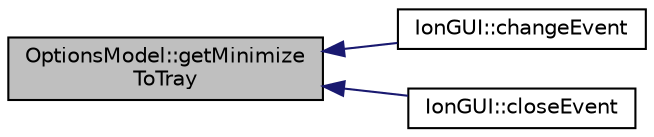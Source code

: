 digraph "OptionsModel::getMinimizeToTray"
{
  edge [fontname="Helvetica",fontsize="10",labelfontname="Helvetica",labelfontsize="10"];
  node [fontname="Helvetica",fontsize="10",shape=record];
  rankdir="LR";
  Node111 [label="OptionsModel::getMinimize\lToTray",height=0.2,width=0.4,color="black", fillcolor="grey75", style="filled", fontcolor="black"];
  Node111 -> Node112 [dir="back",color="midnightblue",fontsize="10",style="solid",fontname="Helvetica"];
  Node112 [label="IonGUI::changeEvent",height=0.2,width=0.4,color="black", fillcolor="white", style="filled",URL="$dc/d0b/class_ion_g_u_i.html#a6005d97bcb7f0d66f3ccc6524f47c152"];
  Node111 -> Node113 [dir="back",color="midnightblue",fontsize="10",style="solid",fontname="Helvetica"];
  Node113 [label="IonGUI::closeEvent",height=0.2,width=0.4,color="black", fillcolor="white", style="filled",URL="$dc/d0b/class_ion_g_u_i.html#ad7ce96c380f48f75a015726217e0f0fe"];
}

